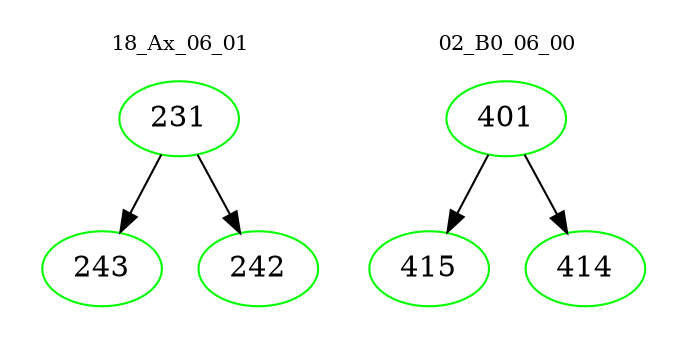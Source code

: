 digraph{
subgraph cluster_0 {
color = white
label = "18_Ax_06_01";
fontsize=10;
T0_231 [label="231", color="green"]
T0_231 -> T0_243 [color="black"]
T0_243 [label="243", color="green"]
T0_231 -> T0_242 [color="black"]
T0_242 [label="242", color="green"]
}
subgraph cluster_1 {
color = white
label = "02_B0_06_00";
fontsize=10;
T1_401 [label="401", color="green"]
T1_401 -> T1_415 [color="black"]
T1_415 [label="415", color="green"]
T1_401 -> T1_414 [color="black"]
T1_414 [label="414", color="green"]
}
}
